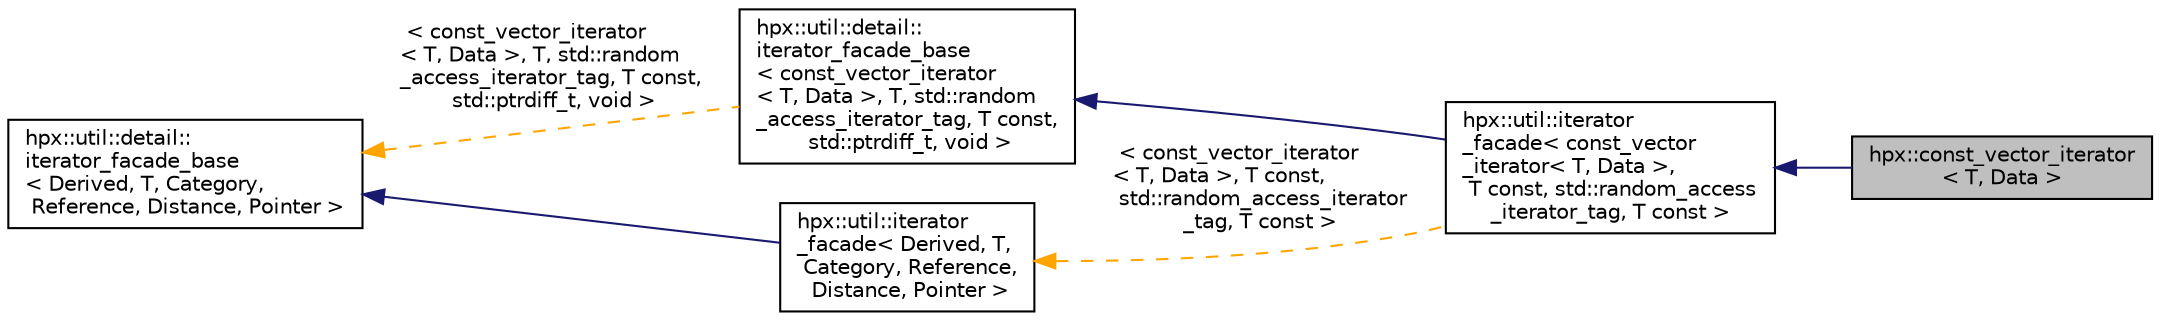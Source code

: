 digraph "hpx::const_vector_iterator&lt; T, Data &gt;"
{
  edge [fontname="Helvetica",fontsize="10",labelfontname="Helvetica",labelfontsize="10"];
  node [fontname="Helvetica",fontsize="10",shape=record];
  rankdir="LR";
  Node5 [label="hpx::const_vector_iterator\l\< T, Data \>",height=0.2,width=0.4,color="black", fillcolor="grey75", style="filled", fontcolor="black"];
  Node6 -> Node5 [dir="back",color="midnightblue",fontsize="10",style="solid",fontname="Helvetica"];
  Node6 [label="hpx::util::iterator\l_facade\< const_vector\l_iterator\< T, Data \>,\l T const, std::random_access\l_iterator_tag, T const \>",height=0.2,width=0.4,color="black", fillcolor="white", style="filled",URL="$db/d7c/structhpx_1_1util_1_1iterator__facade.html"];
  Node7 -> Node6 [dir="back",color="midnightblue",fontsize="10",style="solid",fontname="Helvetica"];
  Node7 [label="hpx::util::detail::\literator_facade_base\l\< const_vector_iterator\l\< T, Data \>, T, std::random\l_access_iterator_tag, T const,\l std::ptrdiff_t, void \>",height=0.2,width=0.4,color="black", fillcolor="white", style="filled",URL="$d5/d11/classhpx_1_1util_1_1detail_1_1iterator__facade__base.html"];
  Node8 -> Node7 [dir="back",color="orange",fontsize="10",style="dashed",label=" \< const_vector_iterator\l\< T, Data \>, T, std::random\l_access_iterator_tag, T const,\l std::ptrdiff_t, void \>" ,fontname="Helvetica"];
  Node8 [label="hpx::util::detail::\literator_facade_base\l\< Derived, T, Category,\l Reference, Distance, Pointer \>",height=0.2,width=0.4,color="black", fillcolor="white", style="filled",URL="$d5/d11/classhpx_1_1util_1_1detail_1_1iterator__facade__base.html"];
  Node9 -> Node6 [dir="back",color="orange",fontsize="10",style="dashed",label=" \< const_vector_iterator\l\< T, Data \>, T const,\l std::random_access_iterator\l_tag, T const \>" ,fontname="Helvetica"];
  Node9 [label="hpx::util::iterator\l_facade\< Derived, T,\l Category, Reference,\l Distance, Pointer \>",height=0.2,width=0.4,color="black", fillcolor="white", style="filled",URL="$db/d7c/structhpx_1_1util_1_1iterator__facade.html"];
  Node8 -> Node9 [dir="back",color="midnightblue",fontsize="10",style="solid",fontname="Helvetica"];
}
